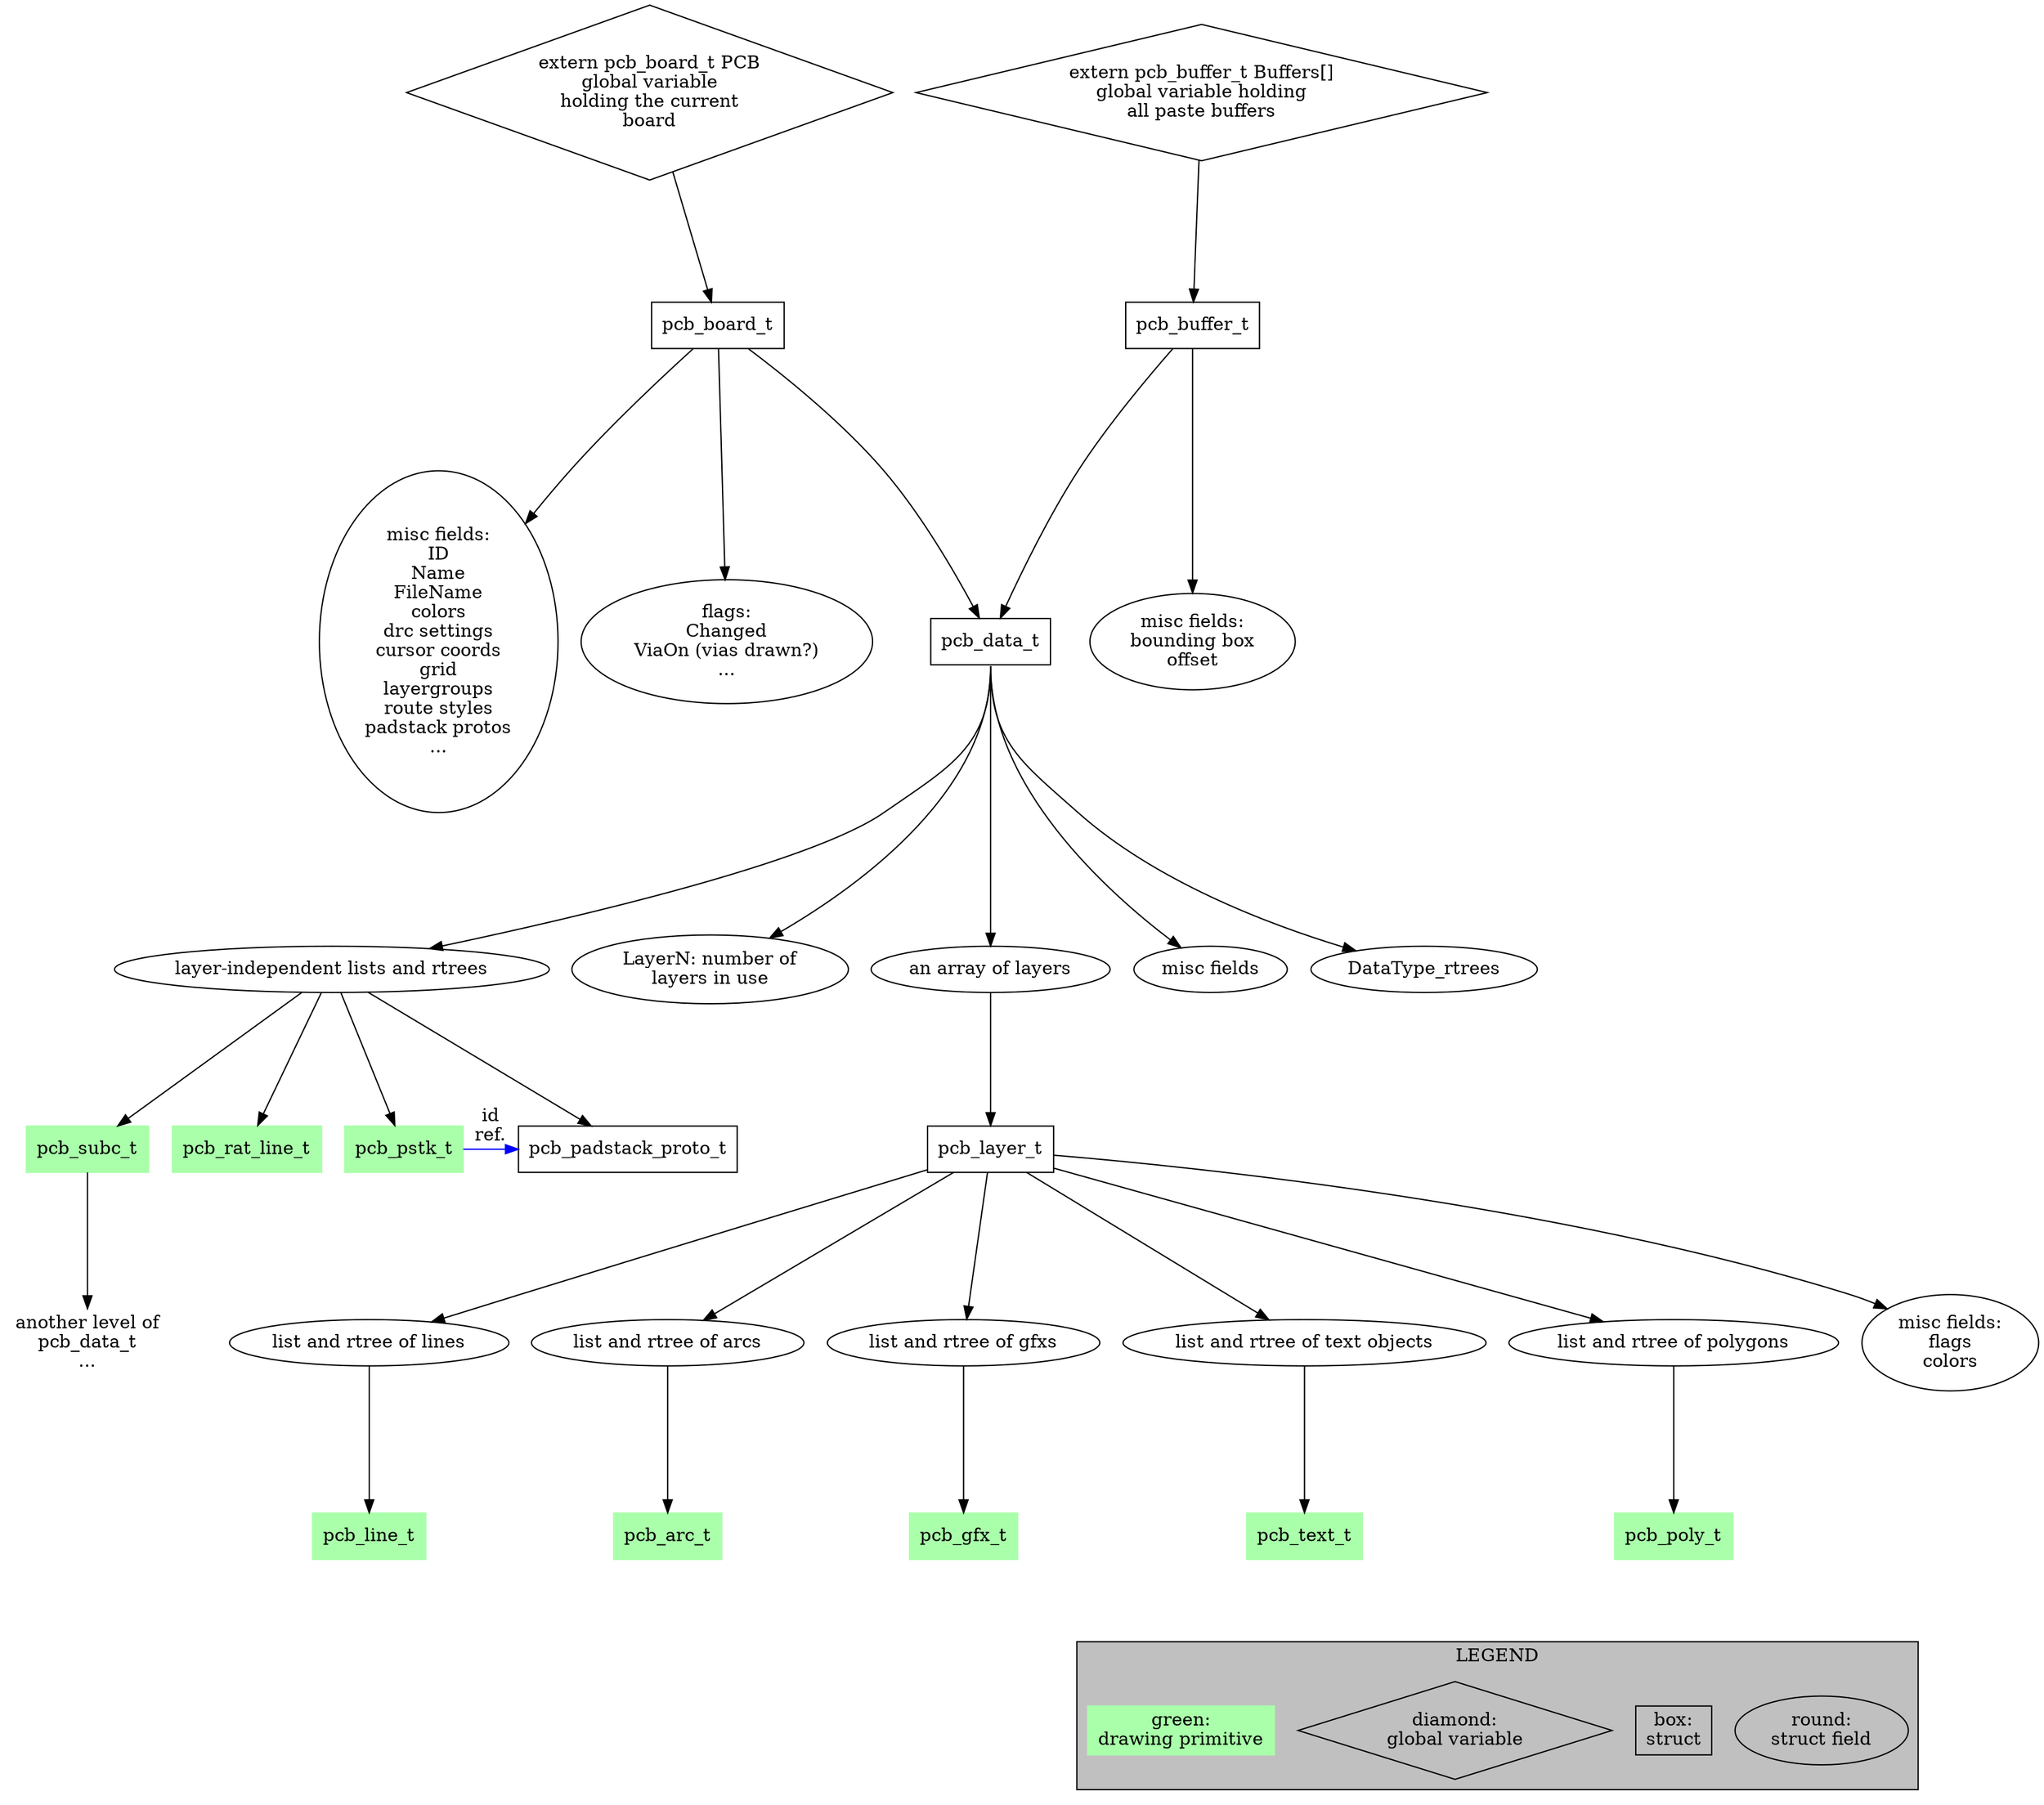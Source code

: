 digraph pcb_data {
	ranksep=1.3
	PCBType_misc [label="misc fields:\nID\nName\nFileName\ncolors\ndrc settings\ncursor coords\ngrid\nlayergroups\nroute styles\npadstack protos\n..."]
	PCBType_flags [label="flags:\nChanged\nViaOn (vias drawn?)\n..."]
	pcb_board_t -> PCBType_misc
	pcb_board_t -> PCBType_flags
	pcb_board_t -> pcb_data_t
	pcb_board_t [shape=box]

	pcb_data_t2 [label="another level of\npcb_data_t\n..." shape=none]

	pcb_subc_t [shape=box style=filled color="#aaffaa"]
	pcb_rat_line_t [shape=box style=filled color="#aaffaa"]
	pcb_pstk_t [shape=box style=filled color="#aaffaa"]
	pcb_padstack_proto_t [shape=box]
	pcb_arc_t [shape=box style=filled color="#aaffaa"]
	pcb_gfx_t [shape=box style=filled color="#aaffaa"]
	pcb_line_t [shape=box style=filled color="#aaffaa"]
	pcb_text_t [shape=box style=filled color="#aaffaa"]
	pcb_poly_t [shape=box style=filled color="#aaffaa"]

	PCB [label="extern pcb_board_t PCB\nglobal variable\nholding the current\nboard" shape=diamond]
	PCB -> pcb_board_t

	Buffers [label="extern pcb_buffer_t Buffers[]\nglobal variable holding\nall paste buffers" shape=diamond]
	Buffers -> pcb_buffer_t

	BufferType_misc [label="misc fields:\nbounding box\noffset"]
	pcb_buffer_t -> BufferType_misc
	pcb_buffer_t -> pcb_data_t
	pcb_buffer_t [shape=box]

	DataType_listrt [label="layer-independent lists and rtrees"]
	DataType_LayerN [label="LayerN: number of\nlayers in use"]
	DataType_layers [label="an array of layers"]
	DataType_misc [label="misc fields"]

	pcb_data_t -> DataType_misc    [tailport=s]
	pcb_data_t -> DataType_LayerN  [tailport=s]
	pcb_data_t -> DataType_layers  [tailport=s]
	pcb_data_t -> DataType_listrt  [tailport=s]
	pcb_data_t -> DataType_rtrees  [tailport=s]
	pcb_data_t [shape=box]

	DataType_layers -> pcb_layer_t

	DataType_listrt -> pcb_subc_t
	DataType_listrt -> pcb_rat_line_t
	DataType_listrt -> pcb_pstk_t
	DataType_listrt -> pcb_padstack_proto_t

	pcb_subc_t -> pcb_data_t2
	pcb_pstk_t -> pcb_padstack_proto_t [constraint=no color=blue label="id\nref."]

	LayerType_lines [label="list and rtree of lines"]
	LayerType_arcs [label="list and rtree of arcs"]
	LayerType_gfxs [label="list and rtree of gfxs"]
	LayerType_texts [label="list and rtree of text objects"]
	LayerType_polygons [label="list and rtree of polygons"]
	LayerType_misc [label="misc fields:\nflags\ncolors"]

	LayerType_lines -> pcb_line_t
	LayerType_arcs -> pcb_arc_t
	LayerType_gfxs -> pcb_gfx_t
	LayerType_polygons -> pcb_poly_t
	LayerType_texts -> pcb_text_t

	pcb_layer_t -> LayerType_misc
	pcb_layer_t -> LayerType_lines
	pcb_layer_t -> LayerType_arcs
	pcb_layer_t -> LayerType_gfxs
	pcb_layer_t -> LayerType_texts
	pcb_layer_t -> LayerType_polygons
	pcb_layer_t [shape=box]

	subgraph "cluster_1" {
		label="LEGEND"
		style=filled
		bgcolor=grey
		round [label="round:\nstruct field"]
		struct [label="box:\nstruct" shape=box]
		diamond [label="diamond:\nglobal variable" shape=diamond]
		grn [label="green:\ndrawing primitive" shape=box style=filled color="#aaffaa"]

	}

	pcb_poly_t -> struct [style=invis]
}
